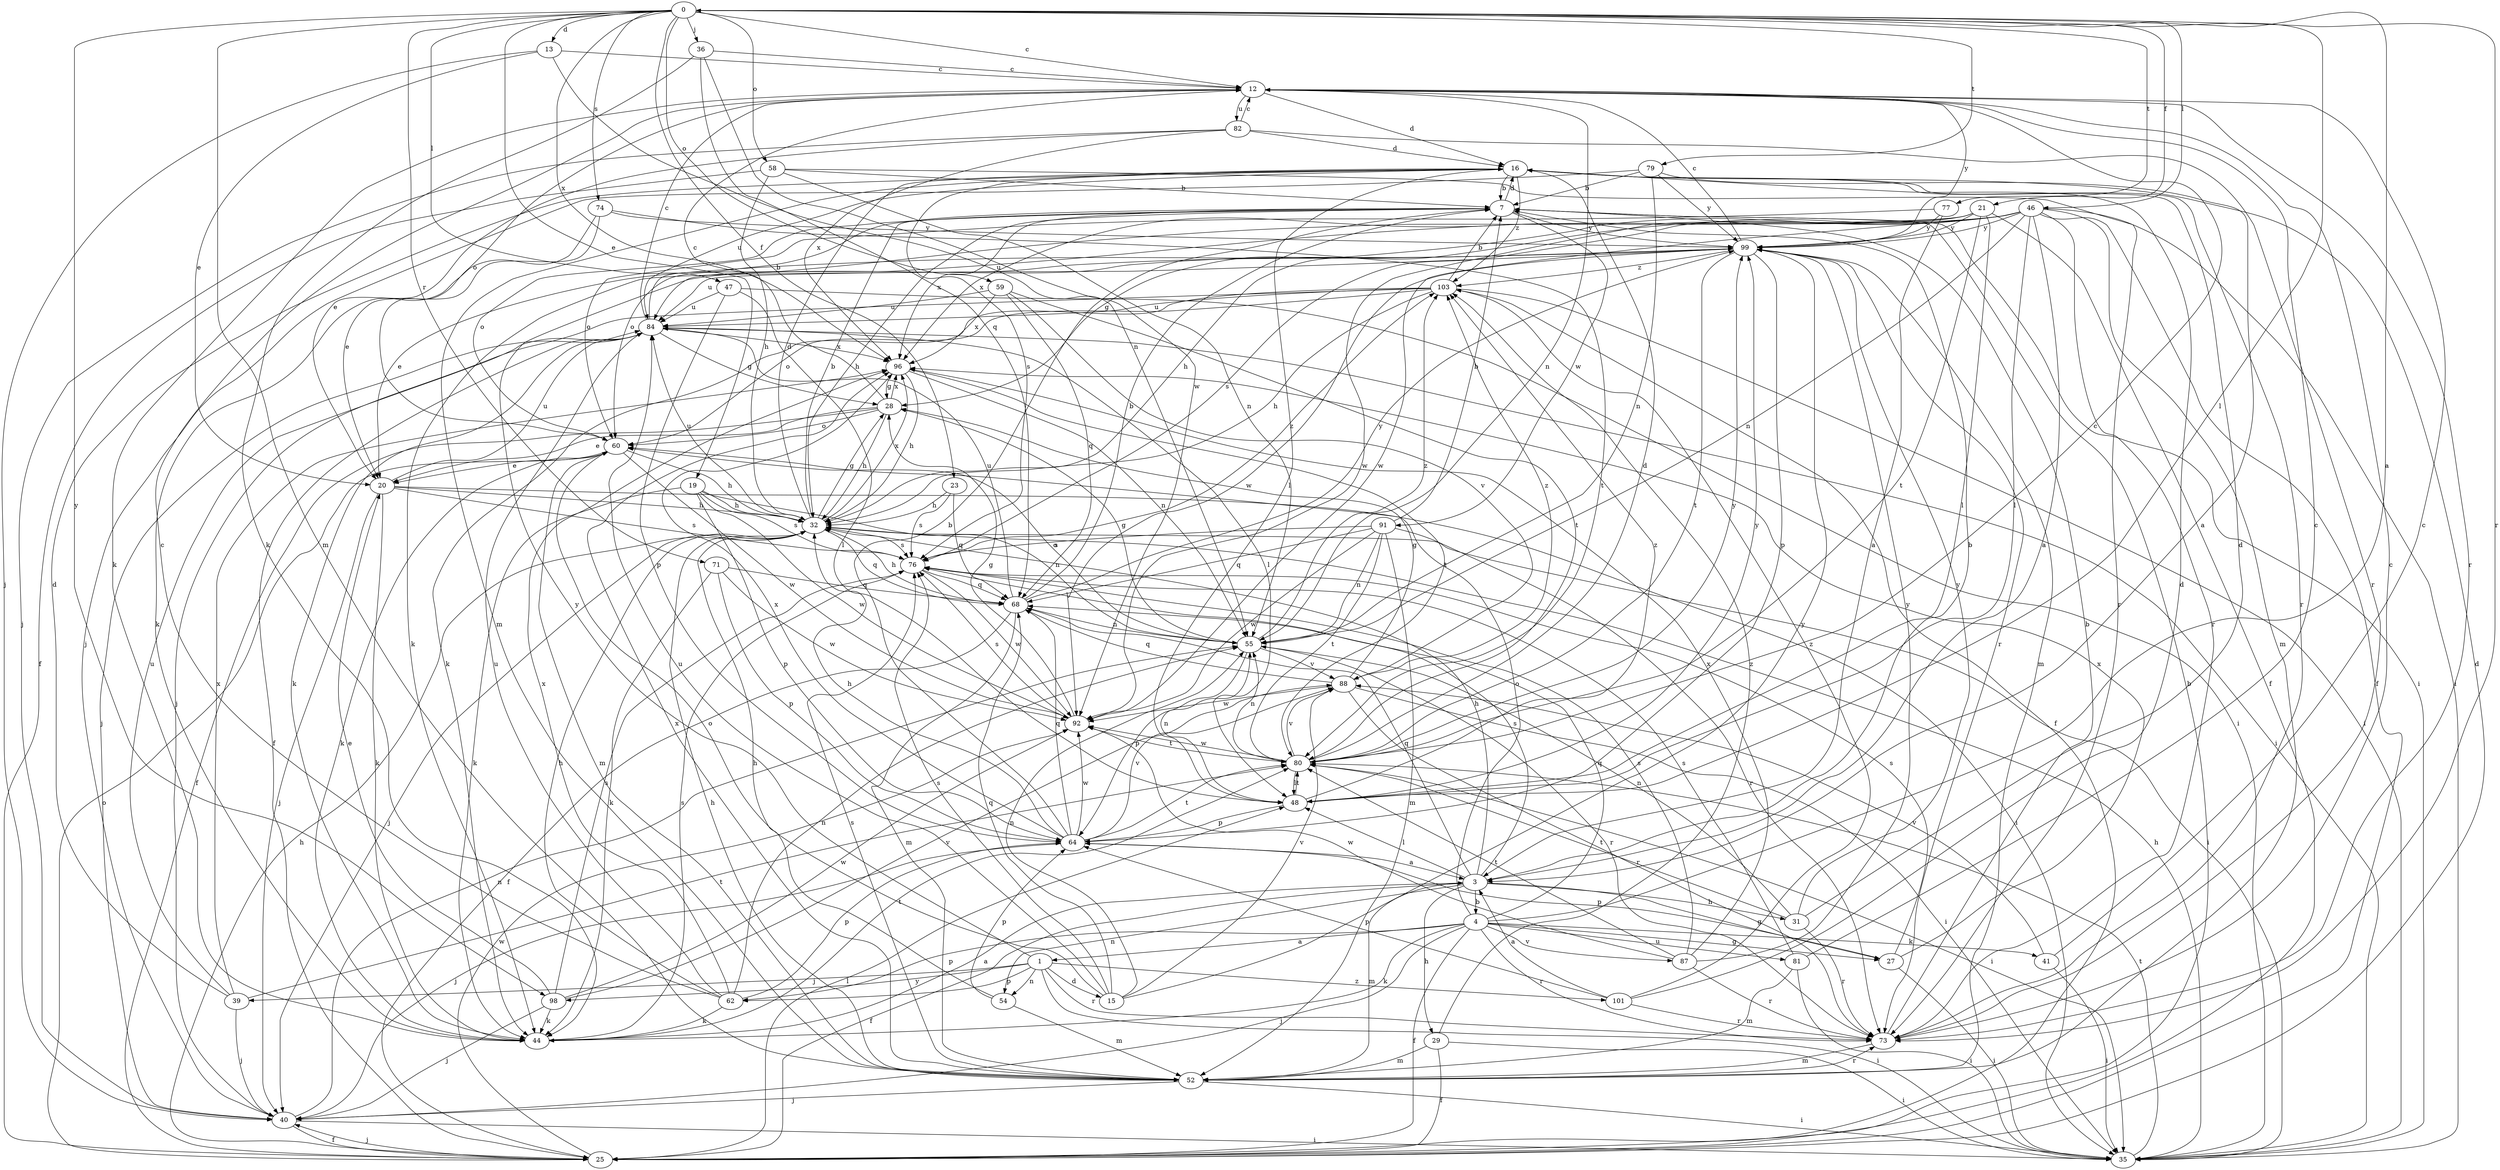 strict digraph  {
0;
1;
3;
4;
7;
12;
13;
15;
16;
19;
20;
21;
23;
25;
27;
28;
29;
31;
32;
35;
36;
39;
40;
41;
44;
46;
47;
48;
52;
54;
55;
58;
59;
60;
62;
64;
68;
71;
73;
74;
76;
77;
79;
80;
81;
82;
84;
87;
88;
91;
92;
96;
98;
99;
101;
103;
0 -> 12  [label=c];
0 -> 13  [label=d];
0 -> 19  [label=e];
0 -> 21  [label=f];
0 -> 23  [label=f];
0 -> 36  [label=j];
0 -> 46  [label=l];
0 -> 47  [label=l];
0 -> 48  [label=l];
0 -> 52  [label=m];
0 -> 58  [label=o];
0 -> 59  [label=o];
0 -> 71  [label=r];
0 -> 73  [label=r];
0 -> 74  [label=s];
0 -> 77  [label=t];
0 -> 79  [label=t];
0 -> 96  [label=x];
0 -> 98  [label=y];
1 -> 15  [label=d];
1 -> 35  [label=i];
1 -> 39  [label=j];
1 -> 54  [label=n];
1 -> 62  [label=p];
1 -> 73  [label=r];
1 -> 98  [label=y];
1 -> 99  [label=y];
1 -> 101  [label=z];
3 -> 4  [label=b];
3 -> 7  [label=b];
3 -> 25  [label=f];
3 -> 27  [label=g];
3 -> 29  [label=h];
3 -> 31  [label=h];
3 -> 32  [label=h];
3 -> 48  [label=l];
3 -> 52  [label=m];
3 -> 54  [label=n];
3 -> 68  [label=q];
3 -> 76  [label=s];
4 -> 0  [label=a];
4 -> 1  [label=a];
4 -> 25  [label=f];
4 -> 27  [label=g];
4 -> 40  [label=j];
4 -> 41  [label=k];
4 -> 44  [label=k];
4 -> 60  [label=o];
4 -> 62  [label=p];
4 -> 68  [label=q];
4 -> 73  [label=r];
4 -> 81  [label=u];
4 -> 87  [label=v];
7 -> 16  [label=d];
7 -> 32  [label=h];
7 -> 35  [label=i];
7 -> 60  [label=o];
7 -> 91  [label=w];
7 -> 96  [label=x];
7 -> 99  [label=y];
12 -> 16  [label=d];
12 -> 44  [label=k];
12 -> 55  [label=n];
12 -> 60  [label=o];
12 -> 73  [label=r];
12 -> 82  [label=u];
12 -> 99  [label=y];
13 -> 12  [label=c];
13 -> 20  [label=e];
13 -> 40  [label=j];
13 -> 55  [label=n];
15 -> 55  [label=n];
15 -> 60  [label=o];
15 -> 68  [label=q];
15 -> 76  [label=s];
15 -> 84  [label=u];
15 -> 88  [label=v];
15 -> 99  [label=y];
16 -> 7  [label=b];
16 -> 48  [label=l];
16 -> 52  [label=m];
16 -> 73  [label=r];
16 -> 76  [label=s];
16 -> 84  [label=u];
16 -> 103  [label=z];
19 -> 32  [label=h];
19 -> 44  [label=k];
19 -> 55  [label=n];
19 -> 64  [label=p];
19 -> 76  [label=s];
19 -> 92  [label=w];
20 -> 32  [label=h];
20 -> 35  [label=i];
20 -> 40  [label=j];
20 -> 44  [label=k];
20 -> 76  [label=s];
20 -> 84  [label=u];
21 -> 25  [label=f];
21 -> 48  [label=l];
21 -> 60  [label=o];
21 -> 80  [label=t];
21 -> 92  [label=w];
21 -> 96  [label=x];
21 -> 99  [label=y];
23 -> 32  [label=h];
23 -> 68  [label=q];
23 -> 76  [label=s];
25 -> 7  [label=b];
25 -> 16  [label=d];
25 -> 32  [label=h];
25 -> 40  [label=j];
25 -> 48  [label=l];
25 -> 60  [label=o];
25 -> 92  [label=w];
27 -> 35  [label=i];
27 -> 64  [label=p];
27 -> 76  [label=s];
27 -> 96  [label=x];
28 -> 12  [label=c];
28 -> 20  [label=e];
28 -> 25  [label=f];
28 -> 32  [label=h];
28 -> 60  [label=o];
28 -> 96  [label=x];
29 -> 25  [label=f];
29 -> 35  [label=i];
29 -> 52  [label=m];
29 -> 103  [label=z];
31 -> 16  [label=d];
31 -> 55  [label=n];
31 -> 73  [label=r];
31 -> 80  [label=t];
31 -> 99  [label=y];
32 -> 7  [label=b];
32 -> 16  [label=d];
32 -> 28  [label=g];
32 -> 35  [label=i];
32 -> 40  [label=j];
32 -> 68  [label=q];
32 -> 76  [label=s];
32 -> 84  [label=u];
32 -> 96  [label=x];
35 -> 32  [label=h];
35 -> 80  [label=t];
36 -> 12  [label=c];
36 -> 44  [label=k];
36 -> 68  [label=q];
36 -> 92  [label=w];
39 -> 16  [label=d];
39 -> 40  [label=j];
39 -> 80  [label=t];
39 -> 84  [label=u];
39 -> 96  [label=x];
40 -> 25  [label=f];
40 -> 35  [label=i];
40 -> 55  [label=n];
41 -> 12  [label=c];
41 -> 35  [label=i];
41 -> 88  [label=v];
44 -> 3  [label=a];
44 -> 76  [label=s];
44 -> 80  [label=t];
46 -> 3  [label=a];
46 -> 25  [label=f];
46 -> 28  [label=g];
46 -> 32  [label=h];
46 -> 35  [label=i];
46 -> 48  [label=l];
46 -> 52  [label=m];
46 -> 55  [label=n];
46 -> 73  [label=r];
46 -> 76  [label=s];
46 -> 84  [label=u];
46 -> 92  [label=w];
46 -> 99  [label=y];
47 -> 35  [label=i];
47 -> 48  [label=l];
47 -> 64  [label=p];
47 -> 84  [label=u];
48 -> 55  [label=n];
48 -> 64  [label=p];
48 -> 80  [label=t];
48 -> 99  [label=y];
48 -> 103  [label=z];
52 -> 32  [label=h];
52 -> 35  [label=i];
52 -> 40  [label=j];
52 -> 73  [label=r];
52 -> 76  [label=s];
52 -> 96  [label=x];
54 -> 32  [label=h];
54 -> 52  [label=m];
54 -> 64  [label=p];
55 -> 28  [label=g];
55 -> 60  [label=o];
55 -> 64  [label=p];
55 -> 73  [label=r];
55 -> 88  [label=v];
55 -> 103  [label=z];
58 -> 7  [label=b];
58 -> 25  [label=f];
58 -> 32  [label=h];
58 -> 55  [label=n];
58 -> 73  [label=r];
59 -> 68  [label=q];
59 -> 80  [label=t];
59 -> 84  [label=u];
59 -> 88  [label=v];
59 -> 96  [label=x];
60 -> 20  [label=e];
60 -> 32  [label=h];
60 -> 44  [label=k];
60 -> 52  [label=m];
60 -> 92  [label=w];
62 -> 12  [label=c];
62 -> 32  [label=h];
62 -> 44  [label=k];
62 -> 55  [label=n];
62 -> 64  [label=p];
62 -> 84  [label=u];
62 -> 96  [label=x];
64 -> 3  [label=a];
64 -> 7  [label=b];
64 -> 32  [label=h];
64 -> 40  [label=j];
64 -> 68  [label=q];
64 -> 80  [label=t];
64 -> 88  [label=v];
64 -> 92  [label=w];
64 -> 96  [label=x];
68 -> 7  [label=b];
68 -> 25  [label=f];
68 -> 32  [label=h];
68 -> 52  [label=m];
68 -> 55  [label=n];
68 -> 84  [label=u];
68 -> 99  [label=y];
71 -> 44  [label=k];
71 -> 64  [label=p];
71 -> 68  [label=q];
71 -> 92  [label=w];
73 -> 7  [label=b];
73 -> 12  [label=c];
73 -> 52  [label=m];
74 -> 20  [label=e];
74 -> 44  [label=k];
74 -> 80  [label=t];
74 -> 99  [label=y];
76 -> 68  [label=q];
76 -> 92  [label=w];
76 -> 103  [label=z];
77 -> 3  [label=a];
77 -> 60  [label=o];
77 -> 99  [label=y];
79 -> 3  [label=a];
79 -> 7  [label=b];
79 -> 40  [label=j];
79 -> 55  [label=n];
79 -> 99  [label=y];
80 -> 12  [label=c];
80 -> 16  [label=d];
80 -> 35  [label=i];
80 -> 48  [label=l];
80 -> 55  [label=n];
80 -> 88  [label=v];
80 -> 92  [label=w];
80 -> 99  [label=y];
81 -> 12  [label=c];
81 -> 35  [label=i];
81 -> 52  [label=m];
81 -> 76  [label=s];
82 -> 12  [label=c];
82 -> 16  [label=d];
82 -> 20  [label=e];
82 -> 40  [label=j];
82 -> 73  [label=r];
82 -> 96  [label=x];
84 -> 7  [label=b];
84 -> 12  [label=c];
84 -> 25  [label=f];
84 -> 28  [label=g];
84 -> 35  [label=i];
84 -> 40  [label=j];
84 -> 44  [label=k];
84 -> 48  [label=l];
84 -> 96  [label=x];
87 -> 73  [label=r];
87 -> 76  [label=s];
87 -> 80  [label=t];
87 -> 92  [label=w];
87 -> 96  [label=x];
87 -> 99  [label=y];
88 -> 28  [label=g];
88 -> 35  [label=i];
88 -> 68  [label=q];
88 -> 73  [label=r];
88 -> 92  [label=w];
88 -> 103  [label=z];
91 -> 7  [label=b];
91 -> 52  [label=m];
91 -> 55  [label=n];
91 -> 68  [label=q];
91 -> 73  [label=r];
91 -> 76  [label=s];
91 -> 80  [label=t];
91 -> 92  [label=w];
92 -> 28  [label=g];
92 -> 76  [label=s];
92 -> 80  [label=t];
96 -> 28  [label=g];
96 -> 32  [label=h];
96 -> 55  [label=n];
96 -> 80  [label=t];
98 -> 20  [label=e];
98 -> 40  [label=j];
98 -> 44  [label=k];
98 -> 76  [label=s];
98 -> 88  [label=v];
98 -> 92  [label=w];
99 -> 12  [label=c];
99 -> 20  [label=e];
99 -> 44  [label=k];
99 -> 52  [label=m];
99 -> 64  [label=p];
99 -> 73  [label=r];
99 -> 80  [label=t];
99 -> 84  [label=u];
99 -> 92  [label=w];
99 -> 103  [label=z];
101 -> 3  [label=a];
101 -> 16  [label=d];
101 -> 64  [label=p];
101 -> 73  [label=r];
101 -> 103  [label=z];
103 -> 7  [label=b];
103 -> 25  [label=f];
103 -> 32  [label=h];
103 -> 35  [label=i];
103 -> 40  [label=j];
103 -> 44  [label=k];
103 -> 60  [label=o];
103 -> 84  [label=u];
}
